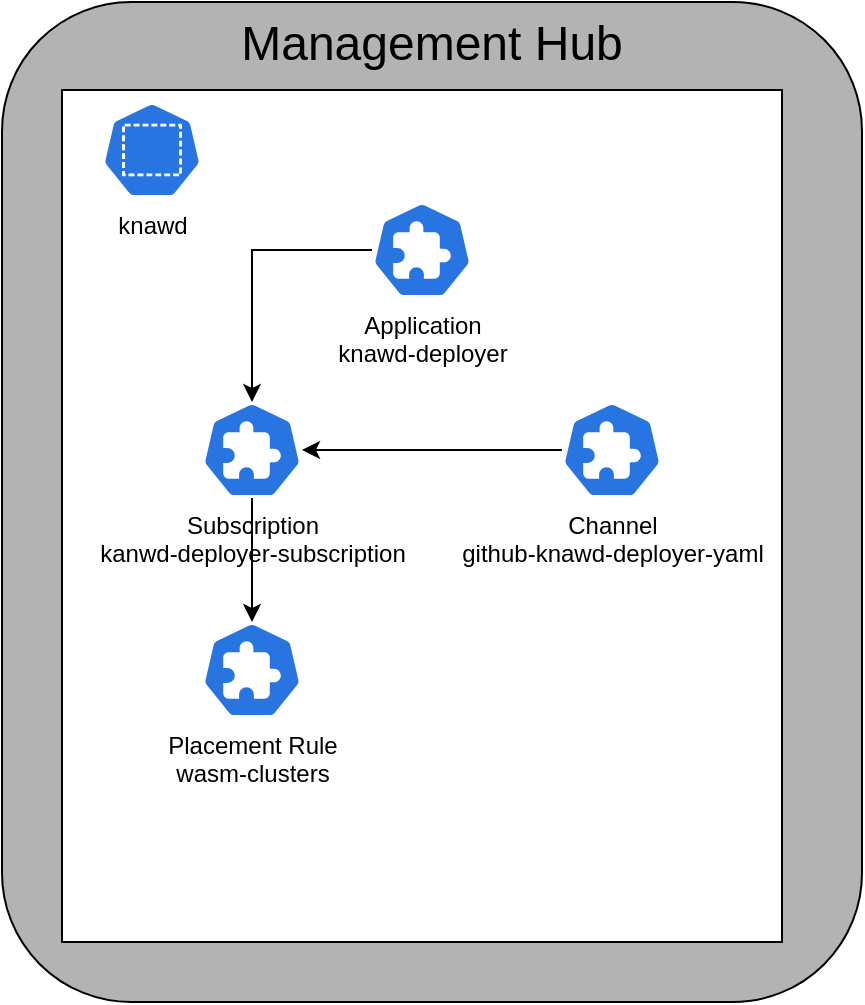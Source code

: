 <mxfile version="20.8.16" type="device"><diagram name="Page-1" id="Id81s5A75zMsDHAHMchh"><mxGraphModel dx="1360" dy="843" grid="1" gridSize="10" guides="1" tooltips="1" connect="1" arrows="1" fold="1" page="1" pageScale="1" pageWidth="827" pageHeight="1169" math="0" shadow="0"><root><mxCell id="0"/><mxCell id="1" parent="0"/><mxCell id="XBfVNg0heljBOXLsjM1x-2" value="Management Hub" style="rounded=1;whiteSpace=wrap;html=1;fillColor=#B3B3B3;verticalAlign=top;fontSize=24;" vertex="1" parent="1"><mxGeometry x="240" y="60" width="430" height="500" as="geometry"/></mxCell><mxCell id="XBfVNg0heljBOXLsjM1x-5" value="" style="rounded=0;whiteSpace=wrap;html=1;" vertex="1" parent="1"><mxGeometry x="270" y="104" width="360" height="426" as="geometry"/></mxCell><mxCell id="XBfVNg0heljBOXLsjM1x-11" style="edgeStyle=orthogonalEdgeStyle;rounded=0;orthogonalLoop=1;jettySize=auto;html=1;entryX=0.5;entryY=0;entryDx=0;entryDy=0;entryPerimeter=0;" edge="1" parent="1" source="XBfVNg0heljBOXLsjM1x-3" target="XBfVNg0heljBOXLsjM1x-7"><mxGeometry relative="1" as="geometry"/></mxCell><mxCell id="XBfVNg0heljBOXLsjM1x-3" value="Application&lt;br&gt;knawd-deployer" style="sketch=0;html=1;dashed=0;whitespace=wrap;fillColor=#2875E2;strokeColor=#ffffff;points=[[0.005,0.63,0],[0.1,0.2,0],[0.9,0.2,0],[0.5,0,0],[0.995,0.63,0],[0.72,0.99,0],[0.5,1,0],[0.28,0.99,0]];verticalLabelPosition=bottom;align=center;verticalAlign=top;shape=mxgraph.kubernetes.icon;prIcon=crd" vertex="1" parent="1"><mxGeometry x="425" y="160" width="50" height="48" as="geometry"/></mxCell><mxCell id="XBfVNg0heljBOXLsjM1x-4" value="knawd" style="sketch=0;html=1;dashed=0;whitespace=wrap;fillColor=#2875E2;strokeColor=#ffffff;points=[[0.005,0.63,0],[0.1,0.2,0],[0.9,0.2,0],[0.5,0,0],[0.995,0.63,0],[0.72,0.99,0],[0.5,1,0],[0.28,0.99,0]];verticalLabelPosition=bottom;align=center;verticalAlign=top;shape=mxgraph.kubernetes.icon;prIcon=ns" vertex="1" parent="1"><mxGeometry x="290" y="110" width="50" height="48" as="geometry"/></mxCell><mxCell id="XBfVNg0heljBOXLsjM1x-10" style="edgeStyle=orthogonalEdgeStyle;rounded=0;orthogonalLoop=1;jettySize=auto;html=1;" edge="1" parent="1" source="XBfVNg0heljBOXLsjM1x-6" target="XBfVNg0heljBOXLsjM1x-7"><mxGeometry relative="1" as="geometry"/></mxCell><mxCell id="XBfVNg0heljBOXLsjM1x-6" value="Channel&lt;br&gt;github-knawd-deployer-yaml" style="sketch=0;html=1;dashed=0;whitespace=wrap;fillColor=#2875E2;strokeColor=#ffffff;points=[[0.005,0.63,0],[0.1,0.2,0],[0.9,0.2,0],[0.5,0,0],[0.995,0.63,0],[0.72,0.99,0],[0.5,1,0],[0.28,0.99,0]];verticalLabelPosition=bottom;align=center;verticalAlign=top;shape=mxgraph.kubernetes.icon;prIcon=crd" vertex="1" parent="1"><mxGeometry x="520" y="260" width="50" height="48" as="geometry"/></mxCell><mxCell id="XBfVNg0heljBOXLsjM1x-9" style="edgeStyle=orthogonalEdgeStyle;rounded=0;orthogonalLoop=1;jettySize=auto;html=1;" edge="1" parent="1" source="XBfVNg0heljBOXLsjM1x-7" target="XBfVNg0heljBOXLsjM1x-8"><mxGeometry relative="1" as="geometry"/></mxCell><mxCell id="XBfVNg0heljBOXLsjM1x-7" value="Subscription&lt;br&gt;kanwd-deployer-subscription" style="sketch=0;html=1;dashed=0;whitespace=wrap;fillColor=#2875E2;strokeColor=#ffffff;points=[[0.005,0.63,0],[0.1,0.2,0],[0.9,0.2,0],[0.5,0,0],[0.995,0.63,0],[0.72,0.99,0],[0.5,1,0],[0.28,0.99,0]];verticalLabelPosition=bottom;align=center;verticalAlign=top;shape=mxgraph.kubernetes.icon;prIcon=crd" vertex="1" parent="1"><mxGeometry x="340" y="260" width="50" height="48" as="geometry"/></mxCell><mxCell id="XBfVNg0heljBOXLsjM1x-8" value="Placement Rule&lt;br&gt;wasm-clusters" style="sketch=0;html=1;dashed=0;whitespace=wrap;fillColor=#2875E2;strokeColor=#ffffff;points=[[0.005,0.63,0],[0.1,0.2,0],[0.9,0.2,0],[0.5,0,0],[0.995,0.63,0],[0.72,0.99,0],[0.5,1,0],[0.28,0.99,0]];verticalLabelPosition=bottom;align=center;verticalAlign=top;shape=mxgraph.kubernetes.icon;prIcon=crd" vertex="1" parent="1"><mxGeometry x="340" y="370" width="50" height="48" as="geometry"/></mxCell></root></mxGraphModel></diagram></mxfile>